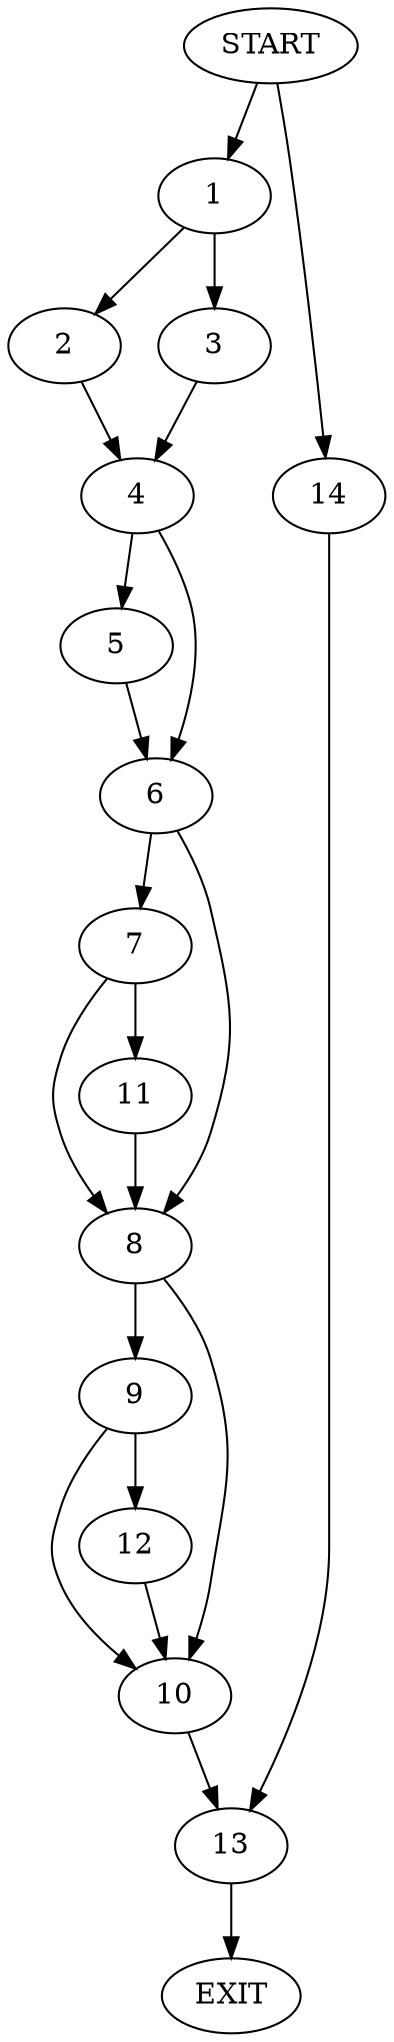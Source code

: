 digraph {
0 [label="START"]
15 [label="EXIT"]
0 -> 1
1 -> 2
1 -> 3
3 -> 4
2 -> 4
4 -> 5
4 -> 6
5 -> 6
6 -> 7
6 -> 8
8 -> 9
8 -> 10
7 -> 11
7 -> 8
11 -> 8
9 -> 10
9 -> 12
10 -> 13
12 -> 10
13 -> 15
0 -> 14
14 -> 13
}
